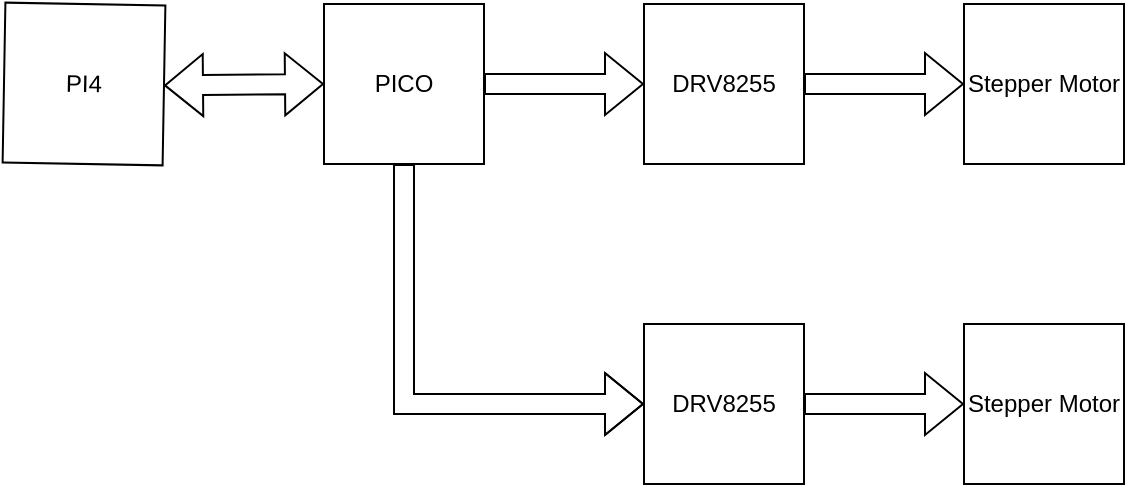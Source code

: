 <mxfile version="21.3.7" type="device">
  <diagram name="Page-1" id="p8HDmUjHi0EyzVaa5-nM">
    <mxGraphModel dx="1434" dy="793" grid="1" gridSize="10" guides="1" tooltips="1" connect="1" arrows="1" fold="1" page="1" pageScale="1" pageWidth="850" pageHeight="1100" math="0" shadow="0">
      <root>
        <mxCell id="0" />
        <mxCell id="1" parent="0" />
        <mxCell id="IVKhwUNjnq6BaXW-idlU-1" value="PI4" style="whiteSpace=wrap;html=1;aspect=fixed;rotation=1;" vertex="1" parent="1">
          <mxGeometry x="80" y="80" width="80" height="80" as="geometry" />
        </mxCell>
        <mxCell id="IVKhwUNjnq6BaXW-idlU-3" value="PICO" style="whiteSpace=wrap;html=1;aspect=fixed;" vertex="1" parent="1">
          <mxGeometry x="240" y="80" width="80" height="80" as="geometry" />
        </mxCell>
        <mxCell id="IVKhwUNjnq6BaXW-idlU-4" value="DRV8255" style="whiteSpace=wrap;html=1;aspect=fixed;" vertex="1" parent="1">
          <mxGeometry x="400" y="240" width="80" height="80" as="geometry" />
        </mxCell>
        <mxCell id="IVKhwUNjnq6BaXW-idlU-5" value="Stepper Motor" style="whiteSpace=wrap;html=1;aspect=fixed;" vertex="1" parent="1">
          <mxGeometry x="560" y="80" width="80" height="80" as="geometry" />
        </mxCell>
        <mxCell id="IVKhwUNjnq6BaXW-idlU-6" value="DRV8255" style="whiteSpace=wrap;html=1;aspect=fixed;" vertex="1" parent="1">
          <mxGeometry x="400" y="80" width="80" height="80" as="geometry" />
        </mxCell>
        <mxCell id="IVKhwUNjnq6BaXW-idlU-7" value="Stepper Motor" style="whiteSpace=wrap;html=1;aspect=fixed;" vertex="1" parent="1">
          <mxGeometry x="560" y="240" width="80" height="80" as="geometry" />
        </mxCell>
        <mxCell id="IVKhwUNjnq6BaXW-idlU-8" value="" style="shape=flexArrow;endArrow=classic;startArrow=classic;html=1;rounded=0;exitX=1;exitY=0.5;exitDx=0;exitDy=0;entryX=0;entryY=0.5;entryDx=0;entryDy=0;" edge="1" parent="1" source="IVKhwUNjnq6BaXW-idlU-1" target="IVKhwUNjnq6BaXW-idlU-3">
          <mxGeometry width="100" height="100" relative="1" as="geometry">
            <mxPoint x="370" y="470" as="sourcePoint" />
            <mxPoint x="470" y="370" as="targetPoint" />
          </mxGeometry>
        </mxCell>
        <mxCell id="IVKhwUNjnq6BaXW-idlU-11" value="" style="shape=flexArrow;endArrow=classic;html=1;rounded=0;entryX=0;entryY=0.5;entryDx=0;entryDy=0;exitX=1;exitY=0.5;exitDx=0;exitDy=0;" edge="1" parent="1" source="IVKhwUNjnq6BaXW-idlU-3" target="IVKhwUNjnq6BaXW-idlU-6">
          <mxGeometry width="50" height="50" relative="1" as="geometry">
            <mxPoint x="400" y="440" as="sourcePoint" />
            <mxPoint x="450" y="390" as="targetPoint" />
          </mxGeometry>
        </mxCell>
        <mxCell id="IVKhwUNjnq6BaXW-idlU-12" value="" style="shape=flexArrow;endArrow=classic;html=1;rounded=0;" edge="1" parent="1" source="IVKhwUNjnq6BaXW-idlU-3" target="IVKhwUNjnq6BaXW-idlU-4">
          <mxGeometry width="50" height="50" relative="1" as="geometry">
            <mxPoint x="400" y="440" as="sourcePoint" />
            <mxPoint x="450" y="390" as="targetPoint" />
            <Array as="points">
              <mxPoint x="280" y="280" />
            </Array>
          </mxGeometry>
        </mxCell>
        <mxCell id="IVKhwUNjnq6BaXW-idlU-13" value="" style="shape=flexArrow;endArrow=classic;html=1;rounded=0;exitX=1;exitY=0.5;exitDx=0;exitDy=0;" edge="1" parent="1" source="IVKhwUNjnq6BaXW-idlU-6" target="IVKhwUNjnq6BaXW-idlU-5">
          <mxGeometry width="50" height="50" relative="1" as="geometry">
            <mxPoint x="400" y="440" as="sourcePoint" />
            <mxPoint x="450" y="390" as="targetPoint" />
          </mxGeometry>
        </mxCell>
        <mxCell id="IVKhwUNjnq6BaXW-idlU-14" value="" style="shape=flexArrow;endArrow=classic;html=1;rounded=0;exitX=1;exitY=0.5;exitDx=0;exitDy=0;entryX=0;entryY=0.5;entryDx=0;entryDy=0;" edge="1" parent="1" source="IVKhwUNjnq6BaXW-idlU-4" target="IVKhwUNjnq6BaXW-idlU-7">
          <mxGeometry width="50" height="50" relative="1" as="geometry">
            <mxPoint x="400" y="440" as="sourcePoint" />
            <mxPoint x="450" y="390" as="targetPoint" />
          </mxGeometry>
        </mxCell>
      </root>
    </mxGraphModel>
  </diagram>
</mxfile>
